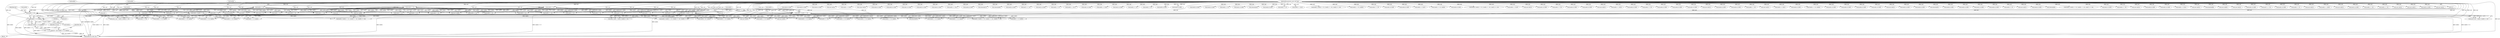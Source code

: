 digraph "0_radare2_f41e941341e44aa86edd4483c4487ec09a074257@array" {
"1000905" [label="(Call,buf[3] << 8 | buf[2])"];
"1000906" [label="(Call,buf[3] << 8)"];
"1000183" [label="(Call,buf[3] << 8)"];
"1000125" [label="(MethodParameterIn,const ut8 *buf)"];
"1000280" [label="(Call,buf[3] << 8)"];
"1000242" [label="(Call,buf[3] << 8)"];
"1000238" [label="(Call,buf[2] | (buf[3] << 8))"];
"1000179" [label="(Call,buf[2] | (buf[3] << 8))"];
"1000276" [label="(Call,buf[2] | (buf[3] << 8))"];
"1000903" [label="(Call,(int) (buf[3] << 8 | buf[2]))"];
"1000901" [label="(Call,vB = (int) (buf[3] << 8 | buf[2]))"];
"1001564" [label="(Call,buf[3] << 8)"];
"1001284" [label="(Call,buf[4] & 0xf0)"];
"1001296" [label="(Call,buf[5] & 0xf0)"];
"1000242" [label="(Call,buf[3] << 8)"];
"1001867" [label="(Call,buf[4] & 0xf0)"];
"1001700" [label="(Call,(int) buf[1])"];
"1001728" [label="(Call,buf[0] == 0x25)"];
"1000243" [label="(Call,buf[3])"];
"1000862" [label="(Call,(char) buf[1])"];
"1001256" [label="(Call,buf[4] & 0x0f)"];
"1000930" [label="(Call,buf[3] << 8)"];
"1001098" [label="(Call,buf[5] & 0x0f)"];
"1000498" [label="(Call,buf[1] & 0x0f)"];
"1000277" [label="(Call,buf[2])"];
"1001120" [label="(Call,buf[5] & 0x0f)"];
"1001040" [label="(Call,buf[3] << 8)"];
"1001333" [label="(Call,(buf[3] << 8) | buf[2])"];
"1001334" [label="(Call,buf[3] << 8)"];
"1001918" [label="(Call,buf[4] & 0xf0)"];
"1000636" [label="(Call,buf[3] << 24)"];
"1000839" [label="(Call,buf[3] << 8)"];
"1001371" [label="(Call,buf[0] == 0x1c)"];
"1001459" [label="(Call,(buf[3]<<8) | buf[2])"];
"1001069" [label="(Call,buf[4] & 0x0f)"];
"1001214" [label="(Call,buf[3] << 8)"];
"1002092" [label="(MethodReturn,static int)"];
"1000724" [label="(Call,(llint)buf[7])"];
"1001667" [label="(Call,buf[2] << 24)"];
"1000732" [label="(Call,(llint)buf[8])"];
"1001563" [label="(Call,(buf[3] << 8) | buf[2])"];
"1001873" [label="(Call,buf[5] & 0x0f)"];
"1001510" [label="(Call,(buf[3] << 8) | buf[2])"];
"1000905" [label="(Call,buf[3] << 8 | buf[2])"];
"1000304" [label="(Call,buf[7] << 24)"];
"1001443" [label="(Call,buf[1] & 0x0f)"];
"1001175" [label="(Call,buf[5] << 8)"];
"1000587" [label="(Call,buf[0] == 0x17)"];
"1000822" [label="(Call,buf[1] & 0x0f)"];
"1000179" [label="(Call,buf[2] | (buf[3] << 8))"];
"1001952" [label="(Call,buf[0] == 0x24)"];
"1001810" [label="(Call,buf[1] & 0xf0)"];
"1000447" [label="(Call,buf[3] << 8)"];
"1000906" [label="(Call,buf[3] << 8)"];
"1000581" [label="(Call,buf[5] << 24)"];
"1000236" [label="(Call,array_size = buf[2] | (buf[3] << 8))"];
"1001656" [label="(Call,buf[4] << 8)"];
"1001895" [label="(Call,buf[5] & 0x0f)"];
"1000685" [label="(Call,(llint)buf[2])"];
"1001245" [label="(Call,buf[4] & 0xf0)"];
"1001268" [label="(Call,buf[5] & 0x0f)"];
"1001239" [label="(Call,buf[4] & 0x0f)"];
"1001719" [label="(Call,buf[5] << 8)"];
"1001451" [label="(Call,buf[1] & 0xf0)"];
"1000700" [label="(Call,(llint)buf[4])"];
"1000177" [label="(Call,array_size = buf[2] | (buf[3] << 8))"];
"1000446" [label="(Call,(buf[3] << 8) | buf[2])"];
"1000911" [label="(Call,buf[2])"];
"1001844" [label="(Call,buf[4] & 0x0f)"];
"1000458" [label="(Call,buf[5] << 8)"];
"1001460" [label="(Call,buf[3]<<8)"];
"1001377" [label="(Call,buf[0] == 0x1f)"];
"1001651" [label="(Call,buf[5] | (buf[4] << 8) | (buf[3] << 16) | (buf[2] << 24))"];
"1000457" [label="(Call,(buf[5] << 8) | buf[4])"];
"1001011" [label="(Call,buf[4] << 16)"];
"1000631" [label="(Call,buf[2] << 16)"];
"1000955" [label="(Call,buf[1] & 0x0f)"];
"1001092" [label="(Call,buf[4] & 0xf0)"];
"1001579" [label="(Call,buf[0] == 0x23)"];
"1000423" [label="(Call,(buf[3] << 8) | buf[2])"];
"1000925" [label="(Call,buf[2] | (buf[3] << 8) | (buf[4] << 16) | (buf[5] << 24))"];
"1001174" [label="(Call,(buf[5] << 8) | buf[4])"];
"1001912" [label="(Call,buf[4] & 0x0f)"];
"1000288" [label="(Call,buf[4] | (buf[5] << 8) | (buf[6] << 16) | (buf[7] << 24))"];
"1000642" [label="(Call,buf[0] == 0x19)"];
"1000910" [label="(Literal,8)"];
"1000558" [label="(Call,(int) buf[1])"];
"1000830" [label="(Call,buf[1] & 0xf0)"];
"1001662" [label="(Call,buf[3] << 16)"];
"1000802" [label="(Call,(int) buf[3])"];
"1000941" [label="(Call,buf[5] << 24)"];
"1001889" [label="(Call,buf[4] & 0xf0)"];
"1001924" [label="(Call,buf[5] & 0x0f)"];
"1001642" [label="(Call,(int) buf[1])"];
"1001574" [label="(Call,buf[0] == 0x20)"];
"1001108" [label="(Call,buf[4] & 0x0f)"];
"1000901" [label="(Call,vB = (int) (buf[3] << 8 | buf[2]))"];
"1000973" [label="(Call,buf[3] << 8 | buf[2])"];
"1000936" [label="(Call,buf[4] << 16)"];
"1001818" [label="(Call,(buf[3] << 8) | buf[2])"];
"1000281" [label="(Call,buf[3])"];
"1001114" [label="(Call,buf[4] & 0xf0)"];
"1001163" [label="(Call,(buf[3] << 8) | buf[2])"];
"1001262" [label="(Call,buf[4] & 0xf0)"];
"1000761" [label="(Call,(int) buf[2])"];
"1000963" [label="(Call,buf[1] & 0xf0)"];
"1000535" [label="(Call,(buf[3] << 8) | buf[2])"];
"1000480" [label="(Call,(int) buf[1])"];
"1001278" [label="(Call,buf[4] & 0x0f)"];
"1000915" [label="(Identifier,strasm)"];
"1000536" [label="(Call,buf[3] << 8)"];
"1000902" [label="(Identifier,vB)"];
"1001075" [label="(Call,buf[4] & 0xf0)"];
"1000299" [label="(Call,buf[6] << 16)"];
"1000621" [label="(Call,(int) buf[1])"];
"1000183" [label="(Call,buf[3] << 8)"];
"1000795" [label="(Call,(int) buf[2])"];
"1001382" [label="(Call,buf[0] == 0x22)"];
"1001229" [label="(Call,buf[4] & 0x0f)"];
"1001718" [label="(Call,(buf[5] << 8) | buf[4])"];
"1001205" [label="(Call,buf[1] & 0xf0)"];
"1001930" [label="(Call,buf[5] & 0xf0)"];
"1000692" [label="(Call,(llint)buf[3])"];
"1001883" [label="(Call,buf[4] & 0x0f)"];
"1001547" [label="(Call,buf[1] & 0x0f)"];
"1000896" [label="(Call,(int) buf[1])"];
"1000274" [label="(Call,elem_width = buf[2] | (buf[3] << 8))"];
"1000280" [label="(Call,buf[3] << 8)"];
"1001290" [label="(Call,buf[5] & 0x0f)"];
"1000974" [label="(Call,buf[3] << 8)"];
"1000768" [label="(Call,(int) buf[3])"];
"1000276" [label="(Call,buf[2] | (buf[3] << 8))"];
"1001511" [label="(Call,buf[3] << 8)"];
"1001086" [label="(Call,buf[4] & 0x0f)"];
"1000838" [label="(Call,(buf[3] << 8) | buf[2])"];
"1000708" [label="(Call,(llint)buf[5])"];
"1001850" [label="(Call,buf[4] & 0xf0)"];
"1000912" [label="(Identifier,buf)"];
"1001164" [label="(Call,buf[3] << 8)"];
"1001708" [label="(Call,buf[3] << 8)"];
"1001819" [label="(Call,buf[3] << 8)"];
"1001126" [label="(Call,buf[5] & 0xf0)"];
"1000388" [label="(Call,buf[1] & 0x0f)"];
"1001834" [label="(Call,buf[4] & 0x0f)"];
"1000382" [label="(Block,)"];
"1000196" [label="(Call,buf[5] << 8)"];
"1000526" [label="(Call,(int) buf[1])"];
"1000903" [label="(Call,(int) (buf[3] << 8 | buf[2]))"];
"1001059" [label="(Call,buf[4] & 0x0f)"];
"1000570" [label="(Call,buf[3] << 8)"];
"1000739" [label="(Call,(llint)buf[9])"];
"1000246" [label="(Literal,8)"];
"1000191" [label="(Call,buf[4] | (buf[5] << 8) | (buf[6] << 16) | (buf[7] << 24))"];
"1001555" [label="(Call,buf[1] & 0xf0)"];
"1000424" [label="(Call,buf[3] << 8)"];
"1000576" [label="(Call,buf[4] << 16)"];
"1000416" [label="(Call,(int) buf[1])"];
"1001861" [label="(Call,buf[4] & 0x0f)"];
"1000284" [label="(Literal,8)"];
"1000180" [label="(Call,buf[2])"];
"1000565" [label="(Call,buf[2] | (buf[3] << 8) | (buf[4] << 16) | (buf[5] << 24))"];
"1001032" [label="(Call,buf[1] & 0x0f)"];
"1001343" [label="(Call,buf[0] == 0x1a)"];
"1001156" [label="(Call,(int) buf[1])"];
"1000184" [label="(Call,buf[3])"];
"1000716" [label="(Call,(llint)buf[6])"];
"1001005" [label="(Call,buf[3] << 8)"];
"1000138" [label="(Call,(int) buf[0])"];
"1000754" [label="(Call,(int) buf[1])"];
"1000879" [label="(Call,buf[3] << 8)"];
"1000396" [label="(Call,buf[1] & 0xf0)"];
"1000907" [label="(Call,buf[3])"];
"1000207" [label="(Call,buf[7] << 24)"];
"1000878" [label="(Call,buf[3] << 8 | buf[2])"];
"1001039" [label="(Call,(buf[3] << 8) | buf[2])"];
"1000125" [label="(MethodParameterIn,const ut8 *buf)"];
"1000187" [label="(Literal,8)"];
"1000506" [label="(Call,buf[1] & 0xf0)"];
"1000293" [label="(Call,buf[5] << 8)"];
"1000991" [label="(Call,(int) buf[1])"];
"1000163" [label="(Call,buf[0] == 0x00)"];
"1000676" [label="(Call,(int) buf[1])"];
"1001707" [label="(Call,(buf[3] << 8) | buf[2])"];
"1001936" [label="(Call,buf[1] & 0x0f)"];
"1000202" [label="(Call,buf[6] << 16)"];
"1001000" [label="(Call,buf[2] | (buf[3] << 8) | (buf[4] << 16) | (buf[5] << 24))"];
"1001016" [label="(Call,buf[5] << 24)"];
"1000238" [label="(Call,buf[2] | (buf[3] << 8))"];
"1000788" [label="(Call,(int) buf[1])"];
"1001213" [label="(Call,(buf[3] << 8) | buf[2])"];
"1001326" [label="(Call,(int) buf[1])"];
"1001901" [label="(Call,buf[5] & 0xf0)"];
"1000239" [label="(Call,buf[2])"];
"1001503" [label="(Call,(int) buf[1])"];
"1000905" -> "1000903"  [label="AST: "];
"1000905" -> "1000911"  [label="CFG: "];
"1000906" -> "1000905"  [label="AST: "];
"1000911" -> "1000905"  [label="AST: "];
"1000903" -> "1000905"  [label="CFG: "];
"1000905" -> "1002092"  [label="DDG: buf[2]"];
"1000905" -> "1002092"  [label="DDG: buf[3] << 8"];
"1000905" -> "1000903"  [label="DDG: buf[3] << 8"];
"1000905" -> "1000903"  [label="DDG: buf[2]"];
"1000906" -> "1000905"  [label="DDG: buf[3]"];
"1000906" -> "1000905"  [label="DDG: 8"];
"1000238" -> "1000905"  [label="DDG: buf[2]"];
"1000179" -> "1000905"  [label="DDG: buf[2]"];
"1000276" -> "1000905"  [label="DDG: buf[2]"];
"1000125" -> "1000905"  [label="DDG: buf"];
"1000906" -> "1000910"  [label="CFG: "];
"1000907" -> "1000906"  [label="AST: "];
"1000910" -> "1000906"  [label="AST: "];
"1000912" -> "1000906"  [label="CFG: "];
"1000906" -> "1002092"  [label="DDG: buf[3]"];
"1000183" -> "1000906"  [label="DDG: buf[3]"];
"1000280" -> "1000906"  [label="DDG: buf[3]"];
"1000242" -> "1000906"  [label="DDG: buf[3]"];
"1000125" -> "1000906"  [label="DDG: buf"];
"1000183" -> "1000179"  [label="AST: "];
"1000183" -> "1000187"  [label="CFG: "];
"1000184" -> "1000183"  [label="AST: "];
"1000187" -> "1000183"  [label="AST: "];
"1000179" -> "1000183"  [label="CFG: "];
"1000183" -> "1002092"  [label="DDG: buf[3]"];
"1000183" -> "1000179"  [label="DDG: buf[3]"];
"1000183" -> "1000179"  [label="DDG: 8"];
"1000125" -> "1000183"  [label="DDG: buf"];
"1000183" -> "1000424"  [label="DDG: buf[3]"];
"1000183" -> "1000447"  [label="DDG: buf[3]"];
"1000183" -> "1000536"  [label="DDG: buf[3]"];
"1000183" -> "1000570"  [label="DDG: buf[3]"];
"1000183" -> "1000636"  [label="DDG: buf[3]"];
"1000183" -> "1000692"  [label="DDG: buf[3]"];
"1000183" -> "1000768"  [label="DDG: buf[3]"];
"1000183" -> "1000802"  [label="DDG: buf[3]"];
"1000183" -> "1000839"  [label="DDG: buf[3]"];
"1000183" -> "1000879"  [label="DDG: buf[3]"];
"1000183" -> "1000930"  [label="DDG: buf[3]"];
"1000183" -> "1000974"  [label="DDG: buf[3]"];
"1000183" -> "1001005"  [label="DDG: buf[3]"];
"1000183" -> "1001040"  [label="DDG: buf[3]"];
"1000183" -> "1001164"  [label="DDG: buf[3]"];
"1000183" -> "1001214"  [label="DDG: buf[3]"];
"1000183" -> "1001334"  [label="DDG: buf[3]"];
"1000183" -> "1001460"  [label="DDG: buf[3]"];
"1000183" -> "1001511"  [label="DDG: buf[3]"];
"1000183" -> "1001564"  [label="DDG: buf[3]"];
"1000183" -> "1001662"  [label="DDG: buf[3]"];
"1000183" -> "1001708"  [label="DDG: buf[3]"];
"1000183" -> "1001819"  [label="DDG: buf[3]"];
"1000125" -> "1000122"  [label="AST: "];
"1000125" -> "1002092"  [label="DDG: buf"];
"1000125" -> "1000138"  [label="DDG: buf"];
"1000125" -> "1000163"  [label="DDG: buf"];
"1000125" -> "1000179"  [label="DDG: buf"];
"1000125" -> "1000191"  [label="DDG: buf"];
"1000125" -> "1000196"  [label="DDG: buf"];
"1000125" -> "1000202"  [label="DDG: buf"];
"1000125" -> "1000207"  [label="DDG: buf"];
"1000125" -> "1000238"  [label="DDG: buf"];
"1000125" -> "1000242"  [label="DDG: buf"];
"1000125" -> "1000276"  [label="DDG: buf"];
"1000125" -> "1000280"  [label="DDG: buf"];
"1000125" -> "1000288"  [label="DDG: buf"];
"1000125" -> "1000293"  [label="DDG: buf"];
"1000125" -> "1000299"  [label="DDG: buf"];
"1000125" -> "1000304"  [label="DDG: buf"];
"1000125" -> "1000388"  [label="DDG: buf"];
"1000125" -> "1000396"  [label="DDG: buf"];
"1000125" -> "1000416"  [label="DDG: buf"];
"1000125" -> "1000424"  [label="DDG: buf"];
"1000125" -> "1000423"  [label="DDG: buf"];
"1000125" -> "1000447"  [label="DDG: buf"];
"1000125" -> "1000446"  [label="DDG: buf"];
"1000125" -> "1000458"  [label="DDG: buf"];
"1000125" -> "1000457"  [label="DDG: buf"];
"1000125" -> "1000480"  [label="DDG: buf"];
"1000125" -> "1000498"  [label="DDG: buf"];
"1000125" -> "1000506"  [label="DDG: buf"];
"1000125" -> "1000526"  [label="DDG: buf"];
"1000125" -> "1000536"  [label="DDG: buf"];
"1000125" -> "1000535"  [label="DDG: buf"];
"1000125" -> "1000558"  [label="DDG: buf"];
"1000125" -> "1000565"  [label="DDG: buf"];
"1000125" -> "1000570"  [label="DDG: buf"];
"1000125" -> "1000576"  [label="DDG: buf"];
"1000125" -> "1000581"  [label="DDG: buf"];
"1000125" -> "1000587"  [label="DDG: buf"];
"1000125" -> "1000621"  [label="DDG: buf"];
"1000125" -> "1000631"  [label="DDG: buf"];
"1000125" -> "1000636"  [label="DDG: buf"];
"1000125" -> "1000642"  [label="DDG: buf"];
"1000125" -> "1000676"  [label="DDG: buf"];
"1000125" -> "1000685"  [label="DDG: buf"];
"1000125" -> "1000692"  [label="DDG: buf"];
"1000125" -> "1000700"  [label="DDG: buf"];
"1000125" -> "1000708"  [label="DDG: buf"];
"1000125" -> "1000716"  [label="DDG: buf"];
"1000125" -> "1000724"  [label="DDG: buf"];
"1000125" -> "1000732"  [label="DDG: buf"];
"1000125" -> "1000739"  [label="DDG: buf"];
"1000125" -> "1000754"  [label="DDG: buf"];
"1000125" -> "1000761"  [label="DDG: buf"];
"1000125" -> "1000768"  [label="DDG: buf"];
"1000125" -> "1000788"  [label="DDG: buf"];
"1000125" -> "1000795"  [label="DDG: buf"];
"1000125" -> "1000802"  [label="DDG: buf"];
"1000125" -> "1000822"  [label="DDG: buf"];
"1000125" -> "1000830"  [label="DDG: buf"];
"1000125" -> "1000839"  [label="DDG: buf"];
"1000125" -> "1000838"  [label="DDG: buf"];
"1000125" -> "1000862"  [label="DDG: buf"];
"1000125" -> "1000879"  [label="DDG: buf"];
"1000125" -> "1000878"  [label="DDG: buf"];
"1000125" -> "1000896"  [label="DDG: buf"];
"1000125" -> "1000925"  [label="DDG: buf"];
"1000125" -> "1000930"  [label="DDG: buf"];
"1000125" -> "1000936"  [label="DDG: buf"];
"1000125" -> "1000941"  [label="DDG: buf"];
"1000125" -> "1000955"  [label="DDG: buf"];
"1000125" -> "1000963"  [label="DDG: buf"];
"1000125" -> "1000974"  [label="DDG: buf"];
"1000125" -> "1000973"  [label="DDG: buf"];
"1000125" -> "1000991"  [label="DDG: buf"];
"1000125" -> "1001000"  [label="DDG: buf"];
"1000125" -> "1001005"  [label="DDG: buf"];
"1000125" -> "1001011"  [label="DDG: buf"];
"1000125" -> "1001016"  [label="DDG: buf"];
"1000125" -> "1001032"  [label="DDG: buf"];
"1000125" -> "1001040"  [label="DDG: buf"];
"1000125" -> "1001039"  [label="DDG: buf"];
"1000125" -> "1001059"  [label="DDG: buf"];
"1000125" -> "1001069"  [label="DDG: buf"];
"1000125" -> "1001075"  [label="DDG: buf"];
"1000125" -> "1001086"  [label="DDG: buf"];
"1000125" -> "1001092"  [label="DDG: buf"];
"1000125" -> "1001098"  [label="DDG: buf"];
"1000125" -> "1001108"  [label="DDG: buf"];
"1000125" -> "1001114"  [label="DDG: buf"];
"1000125" -> "1001120"  [label="DDG: buf"];
"1000125" -> "1001126"  [label="DDG: buf"];
"1000125" -> "1001156"  [label="DDG: buf"];
"1000125" -> "1001164"  [label="DDG: buf"];
"1000125" -> "1001163"  [label="DDG: buf"];
"1000125" -> "1001175"  [label="DDG: buf"];
"1000125" -> "1001174"  [label="DDG: buf"];
"1000125" -> "1001205"  [label="DDG: buf"];
"1000125" -> "1001214"  [label="DDG: buf"];
"1000125" -> "1001213"  [label="DDG: buf"];
"1000125" -> "1001229"  [label="DDG: buf"];
"1000125" -> "1001239"  [label="DDG: buf"];
"1000125" -> "1001245"  [label="DDG: buf"];
"1000125" -> "1001256"  [label="DDG: buf"];
"1000125" -> "1001262"  [label="DDG: buf"];
"1000125" -> "1001268"  [label="DDG: buf"];
"1000125" -> "1001278"  [label="DDG: buf"];
"1000125" -> "1001284"  [label="DDG: buf"];
"1000125" -> "1001290"  [label="DDG: buf"];
"1000125" -> "1001296"  [label="DDG: buf"];
"1000125" -> "1001326"  [label="DDG: buf"];
"1000125" -> "1001334"  [label="DDG: buf"];
"1000125" -> "1001333"  [label="DDG: buf"];
"1000125" -> "1001343"  [label="DDG: buf"];
"1000125" -> "1001371"  [label="DDG: buf"];
"1000125" -> "1001377"  [label="DDG: buf"];
"1000125" -> "1001382"  [label="DDG: buf"];
"1000125" -> "1001443"  [label="DDG: buf"];
"1000125" -> "1001451"  [label="DDG: buf"];
"1000125" -> "1001460"  [label="DDG: buf"];
"1000125" -> "1001459"  [label="DDG: buf"];
"1000125" -> "1001503"  [label="DDG: buf"];
"1000125" -> "1001511"  [label="DDG: buf"];
"1000125" -> "1001510"  [label="DDG: buf"];
"1000125" -> "1001547"  [label="DDG: buf"];
"1000125" -> "1001555"  [label="DDG: buf"];
"1000125" -> "1001564"  [label="DDG: buf"];
"1000125" -> "1001563"  [label="DDG: buf"];
"1000125" -> "1001574"  [label="DDG: buf"];
"1000125" -> "1001579"  [label="DDG: buf"];
"1000125" -> "1001642"  [label="DDG: buf"];
"1000125" -> "1001651"  [label="DDG: buf"];
"1000125" -> "1001656"  [label="DDG: buf"];
"1000125" -> "1001662"  [label="DDG: buf"];
"1000125" -> "1001667"  [label="DDG: buf"];
"1000125" -> "1001700"  [label="DDG: buf"];
"1000125" -> "1001708"  [label="DDG: buf"];
"1000125" -> "1001707"  [label="DDG: buf"];
"1000125" -> "1001719"  [label="DDG: buf"];
"1000125" -> "1001718"  [label="DDG: buf"];
"1000125" -> "1001728"  [label="DDG: buf"];
"1000125" -> "1001810"  [label="DDG: buf"];
"1000125" -> "1001819"  [label="DDG: buf"];
"1000125" -> "1001818"  [label="DDG: buf"];
"1000125" -> "1001834"  [label="DDG: buf"];
"1000125" -> "1001844"  [label="DDG: buf"];
"1000125" -> "1001850"  [label="DDG: buf"];
"1000125" -> "1001861"  [label="DDG: buf"];
"1000125" -> "1001867"  [label="DDG: buf"];
"1000125" -> "1001873"  [label="DDG: buf"];
"1000125" -> "1001883"  [label="DDG: buf"];
"1000125" -> "1001889"  [label="DDG: buf"];
"1000125" -> "1001895"  [label="DDG: buf"];
"1000125" -> "1001901"  [label="DDG: buf"];
"1000125" -> "1001912"  [label="DDG: buf"];
"1000125" -> "1001918"  [label="DDG: buf"];
"1000125" -> "1001924"  [label="DDG: buf"];
"1000125" -> "1001930"  [label="DDG: buf"];
"1000125" -> "1001936"  [label="DDG: buf"];
"1000125" -> "1001952"  [label="DDG: buf"];
"1000280" -> "1000276"  [label="AST: "];
"1000280" -> "1000284"  [label="CFG: "];
"1000281" -> "1000280"  [label="AST: "];
"1000284" -> "1000280"  [label="AST: "];
"1000276" -> "1000280"  [label="CFG: "];
"1000280" -> "1002092"  [label="DDG: buf[3]"];
"1000280" -> "1000276"  [label="DDG: buf[3]"];
"1000280" -> "1000276"  [label="DDG: 8"];
"1000280" -> "1000424"  [label="DDG: buf[3]"];
"1000280" -> "1000447"  [label="DDG: buf[3]"];
"1000280" -> "1000536"  [label="DDG: buf[3]"];
"1000280" -> "1000570"  [label="DDG: buf[3]"];
"1000280" -> "1000636"  [label="DDG: buf[3]"];
"1000280" -> "1000692"  [label="DDG: buf[3]"];
"1000280" -> "1000768"  [label="DDG: buf[3]"];
"1000280" -> "1000802"  [label="DDG: buf[3]"];
"1000280" -> "1000839"  [label="DDG: buf[3]"];
"1000280" -> "1000879"  [label="DDG: buf[3]"];
"1000280" -> "1000930"  [label="DDG: buf[3]"];
"1000280" -> "1000974"  [label="DDG: buf[3]"];
"1000280" -> "1001005"  [label="DDG: buf[3]"];
"1000280" -> "1001040"  [label="DDG: buf[3]"];
"1000280" -> "1001164"  [label="DDG: buf[3]"];
"1000280" -> "1001214"  [label="DDG: buf[3]"];
"1000280" -> "1001334"  [label="DDG: buf[3]"];
"1000280" -> "1001460"  [label="DDG: buf[3]"];
"1000280" -> "1001511"  [label="DDG: buf[3]"];
"1000280" -> "1001564"  [label="DDG: buf[3]"];
"1000280" -> "1001662"  [label="DDG: buf[3]"];
"1000280" -> "1001708"  [label="DDG: buf[3]"];
"1000280" -> "1001819"  [label="DDG: buf[3]"];
"1000242" -> "1000238"  [label="AST: "];
"1000242" -> "1000246"  [label="CFG: "];
"1000243" -> "1000242"  [label="AST: "];
"1000246" -> "1000242"  [label="AST: "];
"1000238" -> "1000242"  [label="CFG: "];
"1000242" -> "1002092"  [label="DDG: buf[3]"];
"1000242" -> "1000238"  [label="DDG: buf[3]"];
"1000242" -> "1000238"  [label="DDG: 8"];
"1000242" -> "1000424"  [label="DDG: buf[3]"];
"1000242" -> "1000447"  [label="DDG: buf[3]"];
"1000242" -> "1000536"  [label="DDG: buf[3]"];
"1000242" -> "1000570"  [label="DDG: buf[3]"];
"1000242" -> "1000636"  [label="DDG: buf[3]"];
"1000242" -> "1000692"  [label="DDG: buf[3]"];
"1000242" -> "1000768"  [label="DDG: buf[3]"];
"1000242" -> "1000802"  [label="DDG: buf[3]"];
"1000242" -> "1000839"  [label="DDG: buf[3]"];
"1000242" -> "1000879"  [label="DDG: buf[3]"];
"1000242" -> "1000930"  [label="DDG: buf[3]"];
"1000242" -> "1000974"  [label="DDG: buf[3]"];
"1000242" -> "1001005"  [label="DDG: buf[3]"];
"1000242" -> "1001040"  [label="DDG: buf[3]"];
"1000242" -> "1001164"  [label="DDG: buf[3]"];
"1000242" -> "1001214"  [label="DDG: buf[3]"];
"1000242" -> "1001334"  [label="DDG: buf[3]"];
"1000242" -> "1001460"  [label="DDG: buf[3]"];
"1000242" -> "1001511"  [label="DDG: buf[3]"];
"1000242" -> "1001564"  [label="DDG: buf[3]"];
"1000242" -> "1001662"  [label="DDG: buf[3]"];
"1000242" -> "1001708"  [label="DDG: buf[3]"];
"1000242" -> "1001819"  [label="DDG: buf[3]"];
"1000238" -> "1000236"  [label="AST: "];
"1000239" -> "1000238"  [label="AST: "];
"1000236" -> "1000238"  [label="CFG: "];
"1000238" -> "1002092"  [label="DDG: buf[2]"];
"1000238" -> "1002092"  [label="DDG: buf[3] << 8"];
"1000238" -> "1000236"  [label="DDG: buf[2]"];
"1000238" -> "1000236"  [label="DDG: buf[3] << 8"];
"1000238" -> "1000423"  [label="DDG: buf[2]"];
"1000238" -> "1000446"  [label="DDG: buf[2]"];
"1000238" -> "1000535"  [label="DDG: buf[2]"];
"1000238" -> "1000565"  [label="DDG: buf[2]"];
"1000238" -> "1000631"  [label="DDG: buf[2]"];
"1000238" -> "1000685"  [label="DDG: buf[2]"];
"1000238" -> "1000761"  [label="DDG: buf[2]"];
"1000238" -> "1000795"  [label="DDG: buf[2]"];
"1000238" -> "1000838"  [label="DDG: buf[2]"];
"1000238" -> "1000878"  [label="DDG: buf[2]"];
"1000238" -> "1000925"  [label="DDG: buf[2]"];
"1000238" -> "1000973"  [label="DDG: buf[2]"];
"1000238" -> "1001000"  [label="DDG: buf[2]"];
"1000238" -> "1001039"  [label="DDG: buf[2]"];
"1000238" -> "1001163"  [label="DDG: buf[2]"];
"1000238" -> "1001213"  [label="DDG: buf[2]"];
"1000238" -> "1001333"  [label="DDG: buf[2]"];
"1000238" -> "1001459"  [label="DDG: buf[2]"];
"1000238" -> "1001510"  [label="DDG: buf[2]"];
"1000238" -> "1001563"  [label="DDG: buf[2]"];
"1000238" -> "1001667"  [label="DDG: buf[2]"];
"1000238" -> "1001707"  [label="DDG: buf[2]"];
"1000238" -> "1001818"  [label="DDG: buf[2]"];
"1000179" -> "1000177"  [label="AST: "];
"1000180" -> "1000179"  [label="AST: "];
"1000177" -> "1000179"  [label="CFG: "];
"1000179" -> "1002092"  [label="DDG: buf[2]"];
"1000179" -> "1002092"  [label="DDG: buf[3] << 8"];
"1000179" -> "1000177"  [label="DDG: buf[2]"];
"1000179" -> "1000177"  [label="DDG: buf[3] << 8"];
"1000179" -> "1000423"  [label="DDG: buf[2]"];
"1000179" -> "1000446"  [label="DDG: buf[2]"];
"1000179" -> "1000535"  [label="DDG: buf[2]"];
"1000179" -> "1000565"  [label="DDG: buf[2]"];
"1000179" -> "1000631"  [label="DDG: buf[2]"];
"1000179" -> "1000685"  [label="DDG: buf[2]"];
"1000179" -> "1000761"  [label="DDG: buf[2]"];
"1000179" -> "1000795"  [label="DDG: buf[2]"];
"1000179" -> "1000838"  [label="DDG: buf[2]"];
"1000179" -> "1000878"  [label="DDG: buf[2]"];
"1000179" -> "1000925"  [label="DDG: buf[2]"];
"1000179" -> "1000973"  [label="DDG: buf[2]"];
"1000179" -> "1001000"  [label="DDG: buf[2]"];
"1000179" -> "1001039"  [label="DDG: buf[2]"];
"1000179" -> "1001163"  [label="DDG: buf[2]"];
"1000179" -> "1001213"  [label="DDG: buf[2]"];
"1000179" -> "1001333"  [label="DDG: buf[2]"];
"1000179" -> "1001459"  [label="DDG: buf[2]"];
"1000179" -> "1001510"  [label="DDG: buf[2]"];
"1000179" -> "1001563"  [label="DDG: buf[2]"];
"1000179" -> "1001667"  [label="DDG: buf[2]"];
"1000179" -> "1001707"  [label="DDG: buf[2]"];
"1000179" -> "1001818"  [label="DDG: buf[2]"];
"1000276" -> "1000274"  [label="AST: "];
"1000277" -> "1000276"  [label="AST: "];
"1000274" -> "1000276"  [label="CFG: "];
"1000276" -> "1002092"  [label="DDG: buf[3] << 8"];
"1000276" -> "1002092"  [label="DDG: buf[2]"];
"1000276" -> "1000274"  [label="DDG: buf[2]"];
"1000276" -> "1000274"  [label="DDG: buf[3] << 8"];
"1000276" -> "1000423"  [label="DDG: buf[2]"];
"1000276" -> "1000446"  [label="DDG: buf[2]"];
"1000276" -> "1000535"  [label="DDG: buf[2]"];
"1000276" -> "1000565"  [label="DDG: buf[2]"];
"1000276" -> "1000631"  [label="DDG: buf[2]"];
"1000276" -> "1000685"  [label="DDG: buf[2]"];
"1000276" -> "1000761"  [label="DDG: buf[2]"];
"1000276" -> "1000795"  [label="DDG: buf[2]"];
"1000276" -> "1000838"  [label="DDG: buf[2]"];
"1000276" -> "1000878"  [label="DDG: buf[2]"];
"1000276" -> "1000925"  [label="DDG: buf[2]"];
"1000276" -> "1000973"  [label="DDG: buf[2]"];
"1000276" -> "1001000"  [label="DDG: buf[2]"];
"1000276" -> "1001039"  [label="DDG: buf[2]"];
"1000276" -> "1001163"  [label="DDG: buf[2]"];
"1000276" -> "1001213"  [label="DDG: buf[2]"];
"1000276" -> "1001333"  [label="DDG: buf[2]"];
"1000276" -> "1001459"  [label="DDG: buf[2]"];
"1000276" -> "1001510"  [label="DDG: buf[2]"];
"1000276" -> "1001563"  [label="DDG: buf[2]"];
"1000276" -> "1001667"  [label="DDG: buf[2]"];
"1000276" -> "1001707"  [label="DDG: buf[2]"];
"1000276" -> "1001818"  [label="DDG: buf[2]"];
"1000903" -> "1000901"  [label="AST: "];
"1000904" -> "1000903"  [label="AST: "];
"1000901" -> "1000903"  [label="CFG: "];
"1000903" -> "1002092"  [label="DDG: buf[3] << 8 | buf[2]"];
"1000903" -> "1000901"  [label="DDG: buf[3] << 8 | buf[2]"];
"1000901" -> "1000382"  [label="AST: "];
"1000902" -> "1000901"  [label="AST: "];
"1000915" -> "1000901"  [label="CFG: "];
"1000901" -> "1002092"  [label="DDG: (int) (buf[3] << 8 | buf[2])"];
"1000901" -> "1002092"  [label="DDG: vB"];
}
